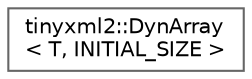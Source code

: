 digraph "Representação gráfica da hiearquia da classe"
{
 // LATEX_PDF_SIZE
  bgcolor="transparent";
  edge [fontname=Helvetica,fontsize=10,labelfontname=Helvetica,labelfontsize=10];
  node [fontname=Helvetica,fontsize=10,shape=box,height=0.2,width=0.4];
  rankdir="LR";
  Node0 [id="Node000000",label="tinyxml2::DynArray\l\< T, INITIAL_SIZE \>",height=0.2,width=0.4,color="grey40", fillcolor="white", style="filled",URL="$classtinyxml2_1_1_dyn_array.html",tooltip=" "];
}
